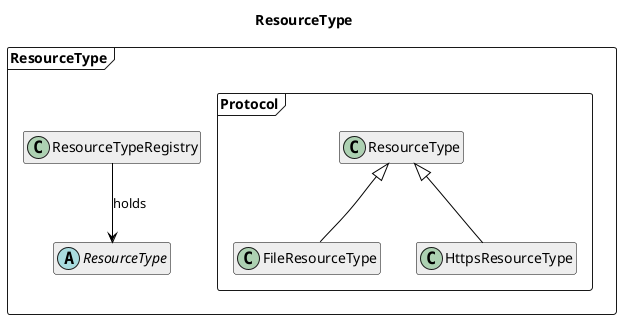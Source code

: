 @startuml

hide members
hide methods

skinparam class {
    BackgroundColor #EEE
    ArrowColor Black
    BorderColor Black
}

title ResourceType

package ResourceType <<Frame>> {
    abstract class ResourceType
    class ResourceTypeRegistry

    ResourceTypeRegistry --> ResourceType : holds

    package Protocol <<Frame>> {
        class FileResourceType extends ResourceType
        class HttpsResourceType extends ResourceType
    }
}

@enduml


@enduml